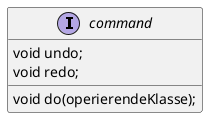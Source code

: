 @startuml;
interface command {
  void do(operierendeKlasse);
  void undo;
  void redo;
}


@enduml;
